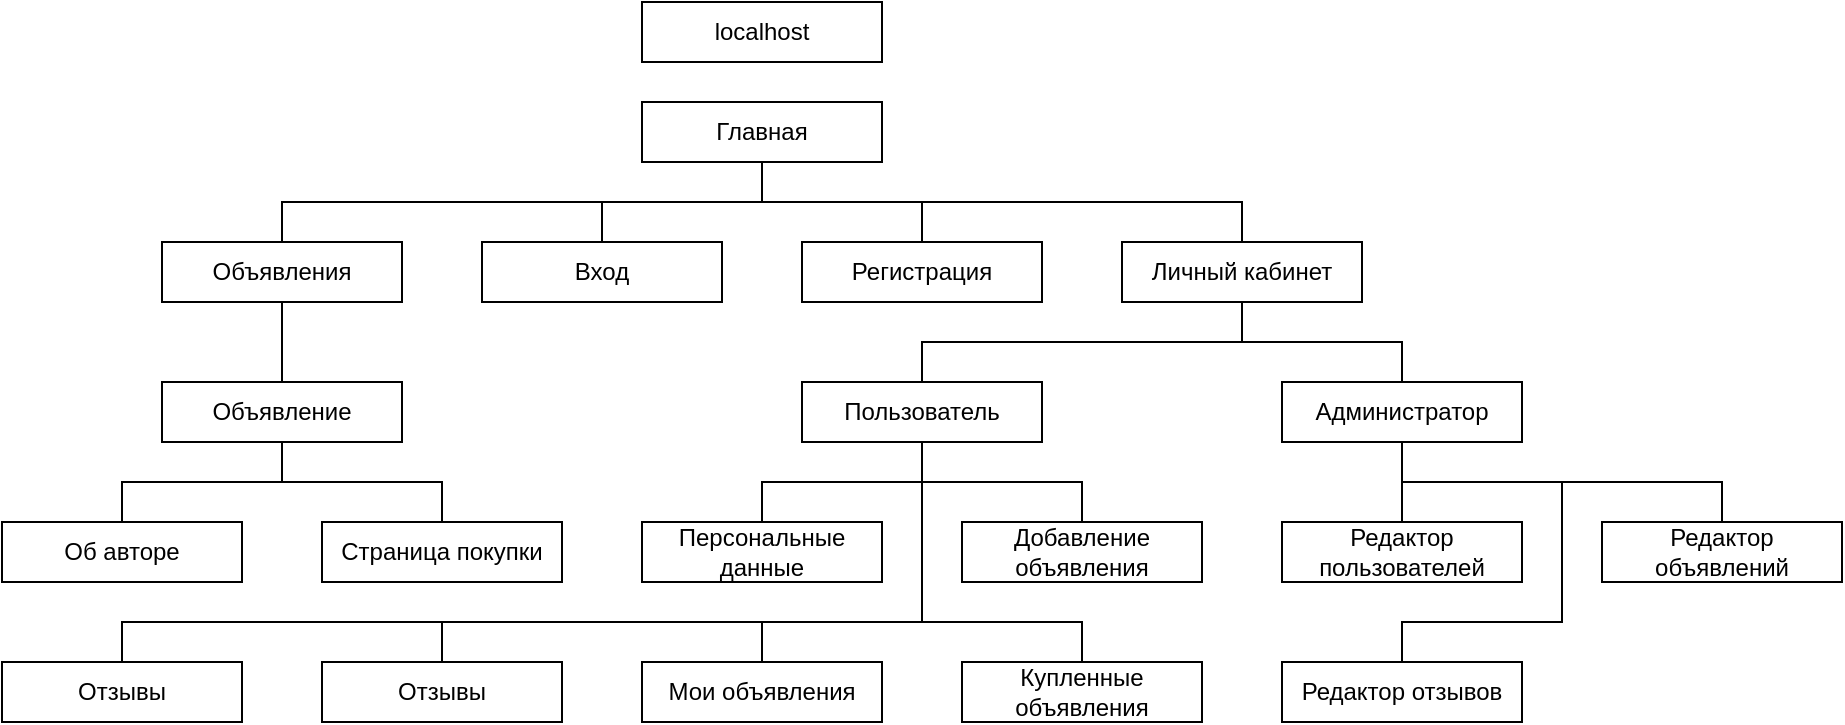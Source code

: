 <mxfile version="19.0.3" type="device"><diagram id="R5q_9UaRaW-wNMl_QhYz" name="Страница 1"><mxGraphModel dx="920" dy="634" grid="1" gridSize="10" guides="1" tooltips="1" connect="1" arrows="1" fold="1" page="1" pageScale="1" pageWidth="827" pageHeight="1169" math="0" shadow="0"><root><mxCell id="0"/><mxCell id="1" parent="0"/><mxCell id="3eRXPn6ae_W7nvWwDLpI-1" value="localhost" style="rounded=0;whiteSpace=wrap;html=1;" vertex="1" parent="1"><mxGeometry x="320" y="160" width="120" height="30" as="geometry"/></mxCell><mxCell id="3eRXPn6ae_W7nvWwDLpI-2" value="Главная" style="rounded=0;whiteSpace=wrap;html=1;" vertex="1" parent="1"><mxGeometry x="320" y="210" width="120" height="30" as="geometry"/></mxCell><mxCell id="3eRXPn6ae_W7nvWwDLpI-3" value="Объявления" style="rounded=0;whiteSpace=wrap;html=1;" vertex="1" parent="1"><mxGeometry x="80" y="280" width="120" height="30" as="geometry"/></mxCell><mxCell id="3eRXPn6ae_W7nvWwDLpI-4" value="" style="endArrow=none;html=1;rounded=0;entryX=0.5;entryY=1;entryDx=0;entryDy=0;exitX=0.5;exitY=0;exitDx=0;exitDy=0;" edge="1" parent="1" source="3eRXPn6ae_W7nvWwDLpI-3" target="3eRXPn6ae_W7nvWwDLpI-2"><mxGeometry width="50" height="50" relative="1" as="geometry"><mxPoint x="370" y="380" as="sourcePoint"/><mxPoint x="420" y="330" as="targetPoint"/><Array as="points"><mxPoint x="140" y="260"/><mxPoint x="380" y="260"/></Array></mxGeometry></mxCell><mxCell id="3eRXPn6ae_W7nvWwDLpI-5" value="Вход" style="rounded=0;whiteSpace=wrap;html=1;" vertex="1" parent="1"><mxGeometry x="240" y="280" width="120" height="30" as="geometry"/></mxCell><mxCell id="3eRXPn6ae_W7nvWwDLpI-6" value="" style="endArrow=none;html=1;rounded=0;exitX=0.5;exitY=0;exitDx=0;exitDy=0;" edge="1" parent="1" source="3eRXPn6ae_W7nvWwDLpI-5"><mxGeometry width="50" height="50" relative="1" as="geometry"><mxPoint x="250" y="420" as="sourcePoint"/><mxPoint x="300" y="260" as="targetPoint"/></mxGeometry></mxCell><mxCell id="3eRXPn6ae_W7nvWwDLpI-7" value="Регистрация" style="rounded=0;whiteSpace=wrap;html=1;" vertex="1" parent="1"><mxGeometry x="400" y="280" width="120" height="30" as="geometry"/></mxCell><mxCell id="3eRXPn6ae_W7nvWwDLpI-8" value="Личный кабинет" style="rounded=0;whiteSpace=wrap;html=1;" vertex="1" parent="1"><mxGeometry x="560" y="280" width="120" height="30" as="geometry"/></mxCell><mxCell id="3eRXPn6ae_W7nvWwDLpI-9" value="" style="endArrow=none;html=1;rounded=0;entryX=0.5;entryY=0;entryDx=0;entryDy=0;" edge="1" parent="1" target="3eRXPn6ae_W7nvWwDLpI-8"><mxGeometry width="50" height="50" relative="1" as="geometry"><mxPoint x="380" y="260" as="sourcePoint"/><mxPoint x="470" y="350" as="targetPoint"/><Array as="points"><mxPoint x="620" y="260"/></Array></mxGeometry></mxCell><mxCell id="3eRXPn6ae_W7nvWwDLpI-10" value="" style="endArrow=none;html=1;rounded=0;exitX=0.5;exitY=0;exitDx=0;exitDy=0;" edge="1" parent="1" source="3eRXPn6ae_W7nvWwDLpI-7"><mxGeometry width="50" height="50" relative="1" as="geometry"><mxPoint x="390" y="420" as="sourcePoint"/><mxPoint x="460" y="260" as="targetPoint"/></mxGeometry></mxCell><mxCell id="3eRXPn6ae_W7nvWwDLpI-11" value="Объявление" style="rounded=0;whiteSpace=wrap;html=1;" vertex="1" parent="1"><mxGeometry x="80" y="350" width="120" height="30" as="geometry"/></mxCell><mxCell id="3eRXPn6ae_W7nvWwDLpI-12" value="Об авторе" style="rounded=0;whiteSpace=wrap;html=1;" vertex="1" parent="1"><mxGeometry y="420" width="120" height="30" as="geometry"/></mxCell><mxCell id="3eRXPn6ae_W7nvWwDLpI-13" value="" style="endArrow=none;html=1;rounded=0;entryX=0.5;entryY=1;entryDx=0;entryDy=0;exitX=0.5;exitY=0;exitDx=0;exitDy=0;" edge="1" parent="1" source="3eRXPn6ae_W7nvWwDLpI-11" target="3eRXPn6ae_W7nvWwDLpI-3"><mxGeometry width="50" height="50" relative="1" as="geometry"><mxPoint x="260" y="480" as="sourcePoint"/><mxPoint x="310" y="430" as="targetPoint"/></mxGeometry></mxCell><mxCell id="3eRXPn6ae_W7nvWwDLpI-14" value="" style="endArrow=none;html=1;rounded=0;entryX=0.5;entryY=1;entryDx=0;entryDy=0;exitX=0.5;exitY=0;exitDx=0;exitDy=0;" edge="1" parent="1" source="3eRXPn6ae_W7nvWwDLpI-12" target="3eRXPn6ae_W7nvWwDLpI-11"><mxGeometry width="50" height="50" relative="1" as="geometry"><mxPoint x="310" y="480" as="sourcePoint"/><mxPoint x="360" y="430" as="targetPoint"/><Array as="points"><mxPoint x="60" y="400"/><mxPoint x="140" y="400"/></Array></mxGeometry></mxCell><mxCell id="3eRXPn6ae_W7nvWwDLpI-15" value="Страница покупки" style="rounded=0;whiteSpace=wrap;html=1;" vertex="1" parent="1"><mxGeometry x="160" y="420" width="120" height="30" as="geometry"/></mxCell><mxCell id="3eRXPn6ae_W7nvWwDLpI-16" value="" style="endArrow=none;html=1;rounded=0;exitX=0.5;exitY=0;exitDx=0;exitDy=0;" edge="1" parent="1" source="3eRXPn6ae_W7nvWwDLpI-15"><mxGeometry width="50" height="50" relative="1" as="geometry"><mxPoint x="110" y="590" as="sourcePoint"/><mxPoint x="140" y="400" as="targetPoint"/><Array as="points"><mxPoint x="220" y="400"/></Array></mxGeometry></mxCell><mxCell id="3eRXPn6ae_W7nvWwDLpI-17" value="Пользователь" style="rounded=0;whiteSpace=wrap;html=1;" vertex="1" parent="1"><mxGeometry x="400" y="350" width="120" height="30" as="geometry"/></mxCell><mxCell id="3eRXPn6ae_W7nvWwDLpI-18" value="Администратор" style="rounded=0;whiteSpace=wrap;html=1;" vertex="1" parent="1"><mxGeometry x="640" y="350" width="120" height="30" as="geometry"/></mxCell><mxCell id="3eRXPn6ae_W7nvWwDLpI-19" value="" style="endArrow=none;html=1;rounded=0;entryX=0.5;entryY=1;entryDx=0;entryDy=0;exitX=0.5;exitY=0;exitDx=0;exitDy=0;" edge="1" parent="1" source="3eRXPn6ae_W7nvWwDLpI-17" target="3eRXPn6ae_W7nvWwDLpI-8"><mxGeometry width="50" height="50" relative="1" as="geometry"><mxPoint x="640" y="500" as="sourcePoint"/><mxPoint x="690" y="450" as="targetPoint"/><Array as="points"><mxPoint x="460" y="330"/><mxPoint x="620" y="330"/></Array></mxGeometry></mxCell><mxCell id="3eRXPn6ae_W7nvWwDLpI-20" value="" style="endArrow=none;html=1;rounded=0;entryX=0.5;entryY=0;entryDx=0;entryDy=0;" edge="1" parent="1" target="3eRXPn6ae_W7nvWwDLpI-18"><mxGeometry width="50" height="50" relative="1" as="geometry"><mxPoint x="620" y="330" as="sourcePoint"/><mxPoint x="630" y="460" as="targetPoint"/><Array as="points"><mxPoint x="700" y="330"/></Array></mxGeometry></mxCell><mxCell id="3eRXPn6ae_W7nvWwDLpI-21" value="Персональные данные" style="rounded=0;whiteSpace=wrap;html=1;" vertex="1" parent="1"><mxGeometry x="320" y="420" width="120" height="30" as="geometry"/></mxCell><mxCell id="3eRXPn6ae_W7nvWwDLpI-23" value="Добавление объявления" style="rounded=0;whiteSpace=wrap;html=1;" vertex="1" parent="1"><mxGeometry x="480" y="420" width="120" height="30" as="geometry"/></mxCell><mxCell id="3eRXPn6ae_W7nvWwDLpI-24" value="" style="endArrow=none;html=1;rounded=0;entryX=0.5;entryY=1;entryDx=0;entryDy=0;exitX=0.5;exitY=0;exitDx=0;exitDy=0;" edge="1" parent="1" source="3eRXPn6ae_W7nvWwDLpI-21" target="3eRXPn6ae_W7nvWwDLpI-17"><mxGeometry width="50" height="50" relative="1" as="geometry"><mxPoint x="390" y="620" as="sourcePoint"/><mxPoint x="440" y="570" as="targetPoint"/><Array as="points"><mxPoint x="380" y="400"/><mxPoint x="460" y="400"/></Array></mxGeometry></mxCell><mxCell id="3eRXPn6ae_W7nvWwDLpI-25" value="" style="endArrow=none;html=1;rounded=0;exitX=0.5;exitY=0;exitDx=0;exitDy=0;" edge="1" parent="1" source="3eRXPn6ae_W7nvWwDLpI-23"><mxGeometry width="50" height="50" relative="1" as="geometry"><mxPoint x="510" y="560" as="sourcePoint"/><mxPoint x="460" y="400" as="targetPoint"/><Array as="points"><mxPoint x="540" y="400"/></Array></mxGeometry></mxCell><mxCell id="3eRXPn6ae_W7nvWwDLpI-26" value="Мои объявления" style="rounded=0;whiteSpace=wrap;html=1;" vertex="1" parent="1"><mxGeometry x="320" y="490" width="120" height="30" as="geometry"/></mxCell><mxCell id="3eRXPn6ae_W7nvWwDLpI-27" value="" style="endArrow=none;html=1;rounded=0;exitX=0.5;exitY=0;exitDx=0;exitDy=0;" edge="1" parent="1" source="3eRXPn6ae_W7nvWwDLpI-26"><mxGeometry width="50" height="50" relative="1" as="geometry"><mxPoint x="450" y="570" as="sourcePoint"/><mxPoint x="460" y="400" as="targetPoint"/><Array as="points"><mxPoint x="380" y="470"/><mxPoint x="460" y="470"/></Array></mxGeometry></mxCell><mxCell id="3eRXPn6ae_W7nvWwDLpI-28" value="Купленные объявления" style="rounded=0;whiteSpace=wrap;html=1;" vertex="1" parent="1"><mxGeometry x="480" y="490" width="120" height="30" as="geometry"/></mxCell><mxCell id="3eRXPn6ae_W7nvWwDLpI-29" value="" style="endArrow=none;html=1;rounded=0;exitX=0.5;exitY=0;exitDx=0;exitDy=0;" edge="1" parent="1" source="3eRXPn6ae_W7nvWwDLpI-28"><mxGeometry width="50" height="50" relative="1" as="geometry"><mxPoint x="470" y="600" as="sourcePoint"/><mxPoint x="460" y="470" as="targetPoint"/><Array as="points"><mxPoint x="540" y="470"/></Array></mxGeometry></mxCell><mxCell id="3eRXPn6ae_W7nvWwDLpI-30" value="Отзывы" style="rounded=0;whiteSpace=wrap;html=1;" vertex="1" parent="1"><mxGeometry x="160" y="490" width="120" height="30" as="geometry"/></mxCell><mxCell id="3eRXPn6ae_W7nvWwDLpI-31" value="" style="endArrow=none;html=1;rounded=0;exitX=0.5;exitY=0;exitDx=0;exitDy=0;" edge="1" parent="1" source="3eRXPn6ae_W7nvWwDLpI-30"><mxGeometry width="50" height="50" relative="1" as="geometry"><mxPoint x="300" y="590" as="sourcePoint"/><mxPoint x="380" y="470" as="targetPoint"/><Array as="points"><mxPoint x="220" y="470"/></Array></mxGeometry></mxCell><mxCell id="3eRXPn6ae_W7nvWwDLpI-32" value="Отзывы" style="rounded=0;whiteSpace=wrap;html=1;" vertex="1" parent="1"><mxGeometry y="490" width="120" height="30" as="geometry"/></mxCell><mxCell id="3eRXPn6ae_W7nvWwDLpI-33" value="" style="endArrow=none;html=1;rounded=0;exitX=0.5;exitY=0;exitDx=0;exitDy=0;" edge="1" parent="1" source="3eRXPn6ae_W7nvWwDLpI-32"><mxGeometry width="50" height="50" relative="1" as="geometry"><mxPoint x="60" y="600" as="sourcePoint"/><mxPoint x="220" y="470" as="targetPoint"/><Array as="points"><mxPoint x="60" y="470"/></Array></mxGeometry></mxCell><mxCell id="3eRXPn6ae_W7nvWwDLpI-34" value="Редактор пользователей" style="rounded=0;whiteSpace=wrap;html=1;" vertex="1" parent="1"><mxGeometry x="640" y="420" width="120" height="30" as="geometry"/></mxCell><mxCell id="3eRXPn6ae_W7nvWwDLpI-35" value="" style="endArrow=none;html=1;rounded=0;entryX=0.5;entryY=1;entryDx=0;entryDy=0;" edge="1" parent="1" source="3eRXPn6ae_W7nvWwDLpI-34" target="3eRXPn6ae_W7nvWwDLpI-18"><mxGeometry width="50" height="50" relative="1" as="geometry"><mxPoint x="700" y="420" as="sourcePoint"/><mxPoint x="760" y="470" as="targetPoint"/></mxGeometry></mxCell><mxCell id="3eRXPn6ae_W7nvWwDLpI-36" value="Редактор объявлений" style="rounded=0;whiteSpace=wrap;html=1;" vertex="1" parent="1"><mxGeometry x="800" y="420" width="120" height="30" as="geometry"/></mxCell><mxCell id="3eRXPn6ae_W7nvWwDLpI-37" value="" style="endArrow=none;html=1;rounded=0;exitX=0.5;exitY=0;exitDx=0;exitDy=0;" edge="1" parent="1" source="3eRXPn6ae_W7nvWwDLpI-36"><mxGeometry width="50" height="50" relative="1" as="geometry"><mxPoint x="720" y="530" as="sourcePoint"/><mxPoint x="700" y="400" as="targetPoint"/><Array as="points"><mxPoint x="860" y="400"/></Array></mxGeometry></mxCell><mxCell id="3eRXPn6ae_W7nvWwDLpI-38" value="Редактор отзывов" style="rounded=0;whiteSpace=wrap;html=1;" vertex="1" parent="1"><mxGeometry x="640" y="490" width="120" height="30" as="geometry"/></mxCell><mxCell id="3eRXPn6ae_W7nvWwDLpI-39" value="" style="endArrow=none;html=1;rounded=0;exitX=0.5;exitY=0;exitDx=0;exitDy=0;" edge="1" parent="1" source="3eRXPn6ae_W7nvWwDLpI-38"><mxGeometry width="50" height="50" relative="1" as="geometry"><mxPoint x="760" y="590" as="sourcePoint"/><mxPoint x="780" y="400" as="targetPoint"/><Array as="points"><mxPoint x="700" y="470"/><mxPoint x="780" y="470"/></Array></mxGeometry></mxCell></root></mxGraphModel></diagram></mxfile>